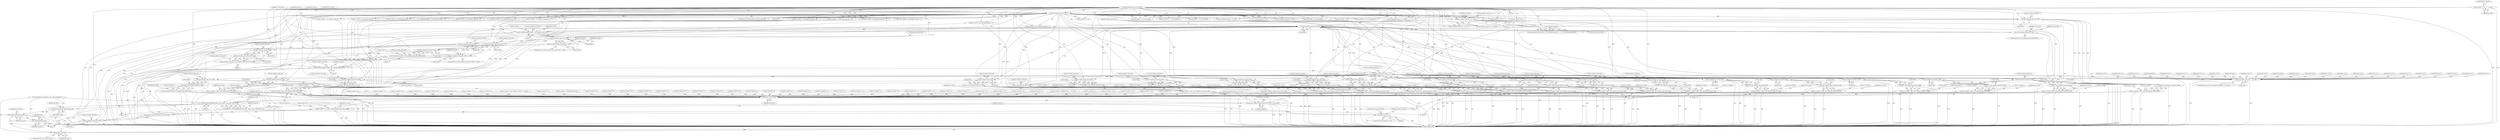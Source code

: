 digraph "0_wildmidi_660b513d99bced8783a4a5984ac2f742c74ebbdd_2@pointer" {
"1000733" [label="(Call,mus_data[mus_data_ofs] & 0x0f)"];
"1000227" [label="(Call,memcmp(mus_data, mus_hdr, 4))"];
"1000124" [label="(MethodParameterIn,uint8_t *mus_data)"];
"1000128" [label="(Call,mus_hdr[] = { 'M', 'U', 'S', 0x1A })"];
"1000469" [label="(Call,mus_data[mus_data_ofs] >> 4)"];
"1000461" [label="(Call,MUS_EVENT_DEBUG(\"After\", mus_data[mus_data_ofs], 0))"];
"1000450" [label="(Call,mus_data[mus_data_ofs] = (mus_data[mus_data_ofs] & 0xf0) | 0x0f)"];
"1000454" [label="(Call,(mus_data[mus_data_ofs] & 0xf0) | 0x0f)"];
"1000455" [label="(Call,mus_data[mus_data_ofs] & 0xf0)"];
"1000443" [label="(Call,mus_data[mus_data_ofs] & 0x0f)"];
"1000422" [label="(Call,mus_data[mus_data_ofs] & 0x0f)"];
"1000414" [label="(Call,MUS_EVENT_DEBUG(\"Before\", mus_data[mus_data_ofs], 0))"];
"1000342" [label="(Call,(mus_data[mus_data_ofs + 1] << 8) | mus_data[mus_data_ofs])"];
"1000343" [label="(Call,mus_data[mus_data_ofs + 1] << 8)"];
"1001180" [label="(Call,mus_data[mus_data_ofs] & 0x80)"];
"1000677" [label="(Call,mus_data[mus_data_ofs] & 0x0f)"];
"1001023" [label="(Call,mus_data[mus_data_ofs] & 0x0f)"];
"1000761" [label="(Call,mus_data[mus_data_ofs] & 0x0f)"];
"1000733" [label="(Call,mus_data[mus_data_ofs] & 0x0f)"];
"1001055" [label="(Call,mus_data[mus_data_ofs] & 0x0f)"];
"1000789" [label="(Call,mus_data[mus_data_ofs] & 0x0f)"];
"1000623" [label="(Call,mus_data[mus_data_ofs] & 0x0f)"];
"1000863" [label="(Call,mus_data[mus_data_ofs] & 0x0f)"];
"1000991" [label="(Call,mus_data[mus_data_ofs] & 0x0f)"];
"1000563" [label="(Call,mus_data[mus_data_ofs] & 0x0f)"];
"1000530" [label="(Call,mus_data[mus_data_ofs] & 0x0f)"];
"1000602" [label="(Call,mus_data[mus_data_ofs] & 0x0f)"];
"1000582" [label="(Call,mus_data[mus_data_ofs] & 0x0f)"];
"1000927" [label="(Call,mus_data[mus_data_ofs] & 0x0f)"];
"1000486" [label="(Call,mus_data[mus_data_ofs] & 0x0f)"];
"1001087" [label="(Call,mus_data[mus_data_ofs] & 0x0f)"];
"1000705" [label="(Call,mus_data[mus_data_ofs] & 0x0f)"];
"1000831" [label="(Call,mus_data[mus_data_ofs] & 0x0f)"];
"1000959" [label="(Call,mus_data[mus_data_ofs] & 0x0f)"];
"1000895" [label="(Call,mus_data[mus_data_ofs] & 0x0f)"];
"1001119" [label="(Call,mus_data[mus_data_ofs] & 0x0f)"];
"1000429" [label="(Call,mus_data[mus_data_ofs] = (mus_data[mus_data_ofs] & 0xf0) | 0x09)"];
"1000433" [label="(Call,(mus_data[mus_data_ofs] & 0xf0) | 0x09)"];
"1000434" [label="(Call,mus_data[mus_data_ofs] & 0xf0)"];
"1000731" [label="(Call,0xb0 | (mus_data[mus_data_ofs] & 0x0f))"];
"1000727" [label="(Call,mus_event[0] = 0xb0 | (mus_data[mus_data_ofs] & 0x0f))"];
"1001166" [label="(Call,(uint8_t *)mus_event)"];
"1000560" [label="(Call,mus_prev_vol[mus_data[mus_data_ofs] & 0x0f] = mus_event[2])"];
"1000596" [label="(Call,mus_event[2] = mus_prev_vol[mus_data[mus_data_ofs] & 0x0f])"];
"1001164" [label="(Call,_WM_SetupMidiEvent(mus_mdi, (uint8_t *)mus_event, MUS_SZ, 0))"];
"1001162" [label="(Call,setup_ret = _WM_SetupMidiEvent(mus_mdi, (uint8_t *)mus_event, MUS_SZ, 0))"];
"1001172" [label="(Call,setup_ret == 0)"];
"1001283" [label="(Call,_WM_midi_setup_endoftrack(mus_mdi))"];
"1001312" [label="(Call,_WM_ResetToStart(mus_mdi))"];
"1001321" [label="(Return,return (mus_mdi);)"];
"1001323" [label="(Call,_WM_freeMDI(mus_mdi))"];
"1000421" [label="(Call,(mus_data[mus_data_ofs] & 0x0f) == 0x0f)"];
"1000468" [label="(Call,(mus_data[mus_data_ofs] >> 4) & 0x07)"];
"1000484" [label="(Call,0x80 | (mus_data[mus_data_ofs] & 0x0f))"];
"1000480" [label="(Call,mus_event[0] = 0x80 | (mus_data[mus_data_ofs] & 0x0f))"];
"1000528" [label="(Call,0x90 | (mus_data[mus_data_ofs] & 0x0f))"];
"1000524" [label="(Call,mus_event[0] = 0x90 | (mus_data[mus_data_ofs] & 0x0f))"];
"1000580" [label="(Call,0x90 | (mus_data[mus_data_ofs] & 0x0f))"];
"1000576" [label="(Call,mus_event[0] = 0x90 | (mus_data[mus_data_ofs] & 0x0f))"];
"1000621" [label="(Call,0xe0 | (mus_data[mus_data_ofs] & 0x0f))"];
"1000617" [label="(Call,mus_event[0] = 0xe0 | (mus_data[mus_data_ofs] & 0x0f))"];
"1000675" [label="(Call,0xb0 | (mus_data[mus_data_ofs] & 0x0f))"];
"1000671" [label="(Call,mus_event[0] = 0xb0 | (mus_data[mus_data_ofs] & 0x0f))"];
"1000703" [label="(Call,0xb0 | (mus_data[mus_data_ofs] & 0x0f))"];
"1000699" [label="(Call,mus_event[0] = 0xb0 | (mus_data[mus_data_ofs] & 0x0f))"];
"1000759" [label="(Call,0xb0 | (mus_data[mus_data_ofs] & 0x0f))"];
"1000755" [label="(Call,mus_event[0] = 0xb0 | (mus_data[mus_data_ofs] & 0x0f))"];
"1000787" [label="(Call,0xb0 | (mus_data[mus_data_ofs] & 0x0f))"];
"1000783" [label="(Call,mus_event[0] = 0xb0 | (mus_data[mus_data_ofs] & 0x0f))"];
"1000829" [label="(Call,0xc0 | (mus_data[mus_data_ofs] & 0x0f))"];
"1000825" [label="(Call,mus_event[0] = 0xc0 | (mus_data[mus_data_ofs] & 0x0f))"];
"1000861" [label="(Call,0xb0 | (mus_data[mus_data_ofs] & 0x0f))"];
"1000857" [label="(Call,mus_event[0] = 0xb0 | (mus_data[mus_data_ofs] & 0x0f))"];
"1000893" [label="(Call,0xb0 | (mus_data[mus_data_ofs] & 0x0f))"];
"1000889" [label="(Call,mus_event[0] = 0xb0 | (mus_data[mus_data_ofs] & 0x0f))"];
"1000925" [label="(Call,0xb0 | (mus_data[mus_data_ofs] & 0x0f))"];
"1000921" [label="(Call,mus_event[0] = 0xb0 | (mus_data[mus_data_ofs] & 0x0f))"];
"1000957" [label="(Call,0xb0 | (mus_data[mus_data_ofs] & 0x0f))"];
"1000953" [label="(Call,mus_event[0] = 0xb0 | (mus_data[mus_data_ofs] & 0x0f))"];
"1000989" [label="(Call,0xb0 | (mus_data[mus_data_ofs] & 0x0f))"];
"1000985" [label="(Call,mus_event[0] = 0xb0 | (mus_data[mus_data_ofs] & 0x0f))"];
"1001021" [label="(Call,0xb0 | (mus_data[mus_data_ofs] & 0x0f))"];
"1001017" [label="(Call,mus_event[0] = 0xb0 | (mus_data[mus_data_ofs] & 0x0f))"];
"1001053" [label="(Call,0xb0 | (mus_data[mus_data_ofs] & 0x0f))"];
"1001049" [label="(Call,mus_event[0] = 0xb0 | (mus_data[mus_data_ofs] & 0x0f))"];
"1001085" [label="(Call,0xb0 | (mus_data[mus_data_ofs] & 0x0f))"];
"1001081" [label="(Call,mus_event[0] = 0xb0 | (mus_data[mus_data_ofs] & 0x0f))"];
"1001117" [label="(Call,0xb0 | (mus_data[mus_data_ofs] & 0x0f))"];
"1001113" [label="(Call,mus_event[0] = 0xb0 | (mus_data[mus_data_ofs] & 0x0f))"];
"1000442" [label="(Call,(mus_data[mus_data_ofs] & 0x0f) == 0x09)"];
"1001179" [label="(Call,!(mus_data[mus_data_ofs] & 0x80))"];
"1000624" [label="(Call,mus_data[mus_data_ofs])"];
"1000484" [label="(Call,0x80 | (mus_data[mus_data_ofs] & 0x0f))"];
"1000810" [label="(JumpTarget,default:)"];
"1001187" [label="(Identifier,mus_data_ofs)"];
"1000452" [label="(Identifier,mus_data)"];
"1000889" [label="(Call,mus_event[0] = 0xb0 | (mus_data[mus_data_ofs] & 0x0f))"];
"1000613" [label="(JumpTarget,case 2:)"];
"1000692" [label="(Call,mus_event[3] = 0)"];
"1000932" [label="(Call,mus_event[1] = 7)"];
"1000902" [label="(Identifier,mus_event)"];
"1000726" [label="(JumpTarget,case 12:)"];
"1000447" [label="(Literal,0x0f)"];
"1000756" [label="(Call,mus_event[0])"];
"1000782" [label="(JumpTarget,case 14:)"];
"1000471" [label="(Identifier,mus_data)"];
"1001191" [label="(Identifier,mus_data_ofs)"];
"1001033" [label="(Call,mus_event[2] = mus_data[mus_data_ofs + 2])"];
"1000858" [label="(Call,mus_event[0])"];
"1000513" [label="(Call,mus_data[mus_data_ofs + 1] & 0x80)"];
"1001327" [label="(MethodReturn,RET)"];
"1000276" [label="(Call,mus_data[11] << 8)"];
"1000824" [label="(JumpTarget,case 0:)"];
"1000342" [label="(Call,(mus_data[mus_data_ofs + 1] << 8) | mus_data[mus_data_ofs])"];
"1000831" [label="(Call,mus_data[mus_data_ofs] & 0x0f)"];
"1000794" [label="(Call,mus_event[1] = 121)"];
"1000978" [label="(Call,mus_event[3] = 0)"];
"1000586" [label="(Literal,0x0f)"];
"1000790" [label="(Call,mus_data[mus_data_ofs])"];
"1000985" [label="(Call,mus_event[0] = 0xb0 | (mus_data[mus_data_ofs] & 0x0f))"];
"1000789" [label="(Call,mus_data[mus_data_ofs] & 0x0f)"];
"1001138" [label="(Call,mus_event[3] = 0)"];
"1000424" [label="(Identifier,mus_data)"];
"1000226" [label="(ControlStructure,if (memcmp(mus_data, mus_hdr, 4)))"];
"1000922" [label="(Call,mus_event[0])"];
"1000555" [label="(Call,mus_event[3] = 0)"];
"1001123" [label="(Literal,0x0f)"];
"1000952" [label="(JumpTarget,case 4:)"];
"1000699" [label="(Call,mus_event[0] = 0xb0 | (mus_data[mus_data_ofs] & 0x0f))"];
"1000826" [label="(Call,mus_event[0])"];
"1000783" [label="(Call,mus_event[0] = 0xb0 | (mus_data[mus_data_ofs] & 0x0f))"];
"1000678" [label="(Call,mus_data[mus_data_ofs])"];
"1001060" [label="(Call,mus_event[1] = 93)"];
"1000823" [label="(Block,)"];
"1001171" [label="(ControlStructure,if (setup_ret == 0))"];
"1000460" [label="(Literal,0x0f)"];
"1000740" [label="(Identifier,mus_event)"];
"1000998" [label="(Identifier,mus_event)"];
"1000896" [label="(Call,mus_data[mus_data_ofs])"];
"1001169" [label="(Identifier,MUS_SZ)"];
"1001054" [label="(Literal,0xb0)"];
"1001106" [label="(Call,mus_event[3] = 0)"];
"1000832" [label="(Call,mus_data[mus_data_ofs])"];
"1000698" [label="(JumpTarget,case 11:)"];
"1000621" [label="(Call,0xe0 | (mus_data[mus_data_ofs] & 0x0f))"];
"1000253" [label="(Call,(mus_data[7] << 8) | mus_data[6])"];
"1000421" [label="(Call,(mus_data[mus_data_ofs] & 0x0f) == 0x0f)"];
"1000671" [label="(Call,mus_event[0] = 0xb0 | (mus_data[mus_data_ofs] & 0x0f))"];
"1001172" [label="(Call,setup_ret == 0)"];
"1000989" [label="(Call,0xb0 | (mus_data[mus_data_ofs] & 0x0f))"];
"1000715" [label="(Call,mus_event[2] = 0)"];
"1000580" [label="(Call,0x90 | (mus_data[mus_data_ofs] & 0x0f))"];
"1000937" [label="(Call,mus_event[2] = mus_data[mus_data_ofs + 2])"];
"1000617" [label="(Call,mus_event[0] = 0xe0 | (mus_data[mus_data_ofs] & 0x0f))"];
"1001010" [label="(Call,mus_event[3] = 0)"];
"1000928" [label="(Call,mus_data[mus_data_ofs])"];
"1000587" [label="(Call,mus_event[1] = mus_data[mus_data_ofs + 1])"];
"1000338" [label="(Call,mus_mid_instr[mus_instr_cnt] = (mus_data[mus_data_ofs + 1] << 8) | mus_data[mus_data_ofs])"];
"1000529" [label="(Literal,0x90)"];
"1000124" [label="(MethodParameterIn,uint8_t *mus_data)"];
"1000480" [label="(Call,mus_event[0] = 0x80 | (mus_data[mus_data_ofs] & 0x0f))"];
"1001119" [label="(Call,mus_data[mus_data_ofs] & 0x0f)"];
"1000681" [label="(Literal,0x0f)"];
"1000895" [label="(Call,mus_data[mus_data_ofs] & 0x0f)"];
"1001170" [label="(Literal,0)"];
"1001312" [label="(Call,_WM_ResetToStart(mus_mdi))"];
"1000733" [label="(Call,mus_data[mus_data_ofs] & 0x0f)"];
"1000290" [label="(Call,(mus_data[13] << 8) | mus_data[12])"];
"1000755" [label="(Call,mus_event[0] = 0xb0 | (mus_data[mus_data_ofs] & 0x0f))"];
"1001021" [label="(Call,0xb0 | (mus_data[mus_data_ofs] & 0x0f))"];
"1001080" [label="(JumpTarget,case 8:)"];
"1000734" [label="(Call,mus_data[mus_data_ofs])"];
"1000629" [label="(Identifier,pitchbend_tmp)"];
"1000429" [label="(Call,mus_data[mus_data_ofs] = (mus_data[mus_data_ofs] & 0xf0) | 0x09)"];
"1001168" [label="(Identifier,mus_event)"];
"1001144" [label="(JumpTarget,default:)"];
"1000524" [label="(Call,mus_event[0] = 0x90 | (mus_data[mus_data_ofs] & 0x0f))"];
"1000677" [label="(Call,mus_data[mus_data_ofs] & 0x0f)"];
"1000535" [label="(Call,mus_event[1] = mus_data[mus_data_ofs + 1] & 0x7f)"];
"1000419" [label="(Literal,0)"];
"1000799" [label="(Call,mus_event[2] = 0)"];
"1000264" [label="(Call,(mus_data[9] << 8) | mus_data[8])"];
"1000444" [label="(Call,mus_data[mus_data_ofs])"];
"1000836" [label="(Call,mus_event[1] = mus_data[mus_data_ofs + 2])"];
"1000568" [label="(Call,mus_event[2])"];
"1001087" [label="(Call,mus_data[mus_data_ofs] & 0x0f)"];
"1000468" [label="(Call,(mus_data[mus_data_ofs] >> 4) & 0x07)"];
"1000637" [label="(Call,mus_event[1] = pitchbend_tmp & 0x7f)"];
"1000687" [label="(Call,mus_event[2] = 0)"];
"1000462" [label="(Literal,\"After\")"];
"1001176" [label="(ControlStructure,goto _mus_end;)"];
"1000456" [label="(Call,mus_data[mus_data_ofs])"];
"1000422" [label="(Call,mus_data[mus_data_ofs] & 0x0f)"];
"1001027" [label="(Literal,0x0f)"];
"1000813" [label="(JumpTarget,case 4:)"];
"1001177" [label="(JumpTarget,_mus_next_data:)"];
"1001153" [label="(JumpTarget,case 6:)"];
"1000905" [label="(Call,mus_event[2] = mus_data[mus_data_ofs + 2])"];
"1000567" [label="(Literal,0x0f)"];
"1000684" [label="(Identifier,mus_event)"];
"1000804" [label="(Call,mus_event[3] = 0)"];
"1000825" [label="(Call,mus_event[0] = 0xc0 | (mus_data[mus_data_ofs] & 0x0f))"];
"1000350" [label="(Call,mus_data[mus_data_ofs])"];
"1000581" [label="(Literal,0x90)"];
"1000990" [label="(Literal,0xb0)"];
"1000760" [label="(Literal,0xb0)"];
"1000344" [label="(Call,mus_data[mus_data_ofs + 1])"];
"1000863" [label="(Call,mus_data[mus_data_ofs] & 0x0f)"];
"1001163" [label="(Identifier,setup_ret)"];
"1000129" [label="(Identifier,mus_hdr)"];
"1000520" [label="(Block,)"];
"1000960" [label="(Call,mus_data[mus_data_ofs])"];
"1000838" [label="(Identifier,mus_event)"];
"1000469" [label="(Call,mus_data[mus_data_ofs] >> 4)"];
"1000415" [label="(Literal,\"Before\")"];
"1001092" [label="(Call,mus_event[1] = 64)"];
"1000670" [label="(JumpTarget,case 10:)"];
"1000984" [label="(JumpTarget,case 5:)"];
"1000470" [label="(Call,mus_data[mus_data_ofs])"];
"1000450" [label="(Call,mus_data[mus_data_ofs] = (mus_data[mus_data_ofs] & 0xf0) | 0x0f)"];
"1000473" [label="(Literal,4)"];
"1001024" [label="(Call,mus_data[mus_data_ofs])"];
"1000431" [label="(Identifier,mus_data)"];
"1001129" [label="(Call,mus_event[2] = mus_data[mus_data_ofs + 2])"];
"1000132" [label="(Identifier,mus_song_ofs)"];
"1001053" [label="(Call,0xb0 | (mus_data[mus_data_ofs] & 0x0f))"];
"1000430" [label="(Call,mus_data[mus_data_ofs])"];
"1001179" [label="(Call,!(mus_data[mus_data_ofs] & 0x80))"];
"1000771" [label="(Call,mus_event[2] = 0)"];
"1000459" [label="(Literal,0xf0)"];
"1001165" [label="(Identifier,mus_mdi)"];
"1001022" [label="(Literal,0xb0)"];
"1000438" [label="(Literal,0xf0)"];
"1000882" [label="(Call,mus_event[3] = 0)"];
"1000537" [label="(Identifier,mus_event)"];
"1000957" [label="(Call,0xb0 | (mus_data[mus_data_ofs] & 0x0f))"];
"1000412" [label="(Block,)"];
"1000737" [label="(Literal,0x0f)"];
"1000704" [label="(Literal,0xb0)"];
"1001094" [label="(Identifier,mus_event)"];
"1000888" [label="(JumpTarget,case 2:)"];
"1001313" [label="(Identifier,mus_mdi)"];
"1000349" [label="(Literal,8)"];
"1000511" [label="(JumpTarget,case 1:)"];
"1000564" [label="(Call,mus_data[mus_data_ofs])"];
"1000766" [label="(Call,mus_event[1] = 127)"];
"1000995" [label="(Literal,0x0f)"];
"1000931" [label="(Literal,0x0f)"];
"1000796" [label="(Identifier,mus_event)"];
"1000454" [label="(Call,(mus_data[mus_data_ofs] & 0xf0) | 0x0f)"];
"1000476" [label="(JumpTarget,case 0:)"];
"1000490" [label="(Literal,0x0f)"];
"1001059" [label="(Literal,0x0f)"];
"1001314" [label="(JumpTarget,_mus_end:)"];
"1000618" [label="(Call,mus_event[0])"];
"1001048" [label="(JumpTarget,case 7:)"];
"1000946" [label="(Call,mus_event[3] = 0)"];
"1000467" [label="(ControlStructure,switch ((mus_data[mus_data_ofs] >> 4) & 0x07))"];
"1000857" [label="(Call,mus_event[0] = 0xb0 | (mus_data[mus_data_ofs] & 0x0f))"];
"1001113" [label="(Call,mus_event[0] = 0xb0 | (mus_data[mus_data_ofs] & 0x0f))"];
"1000864" [label="(Call,mus_data[mus_data_ofs])"];
"1000485" [label="(Literal,0x80)"];
"1001055" [label="(Call,mus_data[mus_data_ofs] & 0x0f)"];
"1000986" [label="(Call,mus_event[0])"];
"1000953" [label="(Call,mus_event[0] = 0xb0 | (mus_data[mus_data_ofs] & 0x0f))"];
"1000788" [label="(Literal,0xb0)"];
"1000561" [label="(Call,mus_prev_vol[mus_data[mus_data_ofs] & 0x0f])"];
"1000461" [label="(Call,MUS_EVENT_DEBUG(\"After\", mus_data[mus_data_ofs], 0))"];
"1000890" [label="(Call,mus_event[0])"];
"1000676" [label="(Literal,0xb0)"];
"1000761" [label="(Call,mus_data[mus_data_ofs] & 0x0f)"];
"1000435" [label="(Call,mus_data[mus_data_ofs])"];
"1000926" [label="(Literal,0xb0)"];
"1001181" [label="(Call,mus_data[mus_data_ofs])"];
"1000500" [label="(Call,mus_event[2] = 0)"];
"1000914" [label="(Call,mus_event[3] = 0)"];
"1000706" [label="(Call,mus_data[mus_data_ofs])"];
"1000607" [label="(Call,mus_event[3] = 0)"];
"1001283" [label="(Call,_WM_midi_setup_endoftrack(mus_mdi))"];
"1001164" [label="(Call,_WM_SetupMidiEvent(mus_mdi, (uint8_t *)mus_event, MUS_SZ, 0))"];
"1000705" [label="(Call,mus_data[mus_data_ofs] & 0x0f)"];
"1001065" [label="(Call,mus_event[2] = mus_data[mus_data_ofs + 2])"];
"1000850" [label="(Call,mus_event[3] = 0)"];
"1000439" [label="(Literal,0x09)"];
"1000992" [label="(Call,mus_data[mus_data_ofs])"];
"1000861" [label="(Call,0xb0 | (mus_data[mus_data_ofs] & 0x0f))"];
"1001017" [label="(Call,mus_event[0] = 0xb0 | (mus_data[mus_data_ofs] & 0x0f))"];
"1000486" [label="(Call,mus_data[mus_data_ofs] & 0x0f)"];
"1000720" [label="(Call,mus_event[3] = 0)"];
"1001016" [label="(JumpTarget,case 6:)"];
"1000927" [label="(Call,mus_data[mus_data_ofs] & 0x0f)"];
"1000560" [label="(Call,mus_prev_vol[mus_data[mus_data_ofs] & 0x0f] = mus_event[2])"];
"1001018" [label="(Call,mus_event[0])"];
"1001085" [label="(Call,0xb0 | (mus_data[mus_data_ofs] & 0x0f))"];
"1000748" [label="(Call,mus_event[3] = 0)"];
"1000920" [label="(JumpTarget,case 3:)"];
"1000867" [label="(Literal,0x0f)"];
"1000455" [label="(Call,mus_data[mus_data_ofs] & 0xf0)"];
"1001117" [label="(Call,0xb0 | (mus_data[mus_data_ofs] & 0x0f))"];
"1000963" [label="(Literal,0x0f)"];
"1001324" [label="(Identifier,mus_mdi)"];
"1000762" [label="(Call,mus_data[mus_data_ofs])"];
"1001114" [label="(Call,mus_event[0])"];
"1000893" [label="(Call,0xb0 | (mus_data[mus_data_ofs] & 0x0f))"];
"1001074" [label="(Call,mus_event[3] = 0)"];
"1001062" [label="(Identifier,mus_event)"];
"1000787" [label="(Call,0xb0 | (mus_data[mus_data_ofs] & 0x0f))"];
"1000991" [label="(Call,mus_data[mus_data_ofs] & 0x0f)"];
"1000475" [label="(Block,)"];
"1000899" [label="(Literal,0x0f)"];
"1001162" [label="(Call,setup_ret = _WM_SetupMidiEvent(mus_mdi, (uint8_t *)mus_event, MUS_SZ, 0))"];
"1000126" [label="(Block,)"];
"1001097" [label="(Call,mus_event[2] = mus_data[mus_data_ofs + 2])"];
"1001001" [label="(Call,mus_event[2] = mus_data[mus_data_ofs + 2])"];
"1000921" [label="(Call,mus_event[0] = 0xb0 | (mus_data[mus_data_ofs] & 0x0f))"];
"1001088" [label="(Call,mus_data[mus_data_ofs])"];
"1000925" [label="(Call,0xb0 | (mus_data[mus_data_ofs] & 0x0f))"];
"1000563" [label="(Call,mus_data[mus_data_ofs] & 0x0f)"];
"1000856" [label="(JumpTarget,case 1:)"];
"1000443" [label="(Call,mus_data[mus_data_ofs] & 0x0f)"];
"1000539" [label="(Call,mus_data[mus_data_ofs + 1] & 0x7f)"];
"1000870" [label="(Identifier,mus_event)"];
"1001166" [label="(Call,(uint8_t *)mus_event)"];
"1000954" [label="(Call,mus_event[0])"];
"1000966" [label="(Identifier,mus_event)"];
"1001120" [label="(Call,mus_data[mus_data_ofs])"];
"1000835" [label="(Literal,0x0f)"];
"1000493" [label="(Identifier,mus_event)"];
"1000530" [label="(Call,mus_data[mus_data_ofs] & 0x0f)"];
"1000187" [label="(Call,mus_prev_vol[] = { 0, 0, 0, 0, 0, 0, 0, 0, 0, 0, 0, 0, 0, 0, 0, 0 })"];
"1001030" [label="(Identifier,mus_event)"];
"1000659" [label="(JumpTarget,case 3:)"];
"1000433" [label="(Call,(mus_data[mus_data_ofs] & 0xf0) | 0x09)"];
"1000964" [label="(Call,mus_event[1] = 10)"];
"1000653" [label="(Call,mus_event[3] = 0)"];
"1001317" [label="(ControlStructure,if (mus_mdi->reverb))"];
"1000451" [label="(Call,mus_data[mus_data_ofs])"];
"1000291" [label="(Call,mus_data[13] << 8)"];
"1001156" [label="(JumpTarget,case 7:)"];
"1000428" [label="(Block,)"];
"1000776" [label="(Call,mus_event[3] = 0)"];
"1001126" [label="(Identifier,mus_event)"];
"1000894" [label="(Literal,0xb0)"];
"1000534" [label="(Literal,0x0f)"];
"1001180" [label="(Call,mus_data[mus_data_ofs] & 0x80)"];
"1001284" [label="(Identifier,mus_mdi)"];
"1000227" [label="(Call,memcmp(mus_data, mus_hdr, 4))"];
"1000622" [label="(Literal,0xe0)"];
"1000969" [label="(Call,mus_event[2] = mus_data[mus_data_ofs + 2])"];
"1000675" [label="(Call,0xb0 | (mus_data[mus_data_ofs] & 0x0f))"];
"1000406" [label="(Call,_WM_midi_setup_tempo(mus_mdi, (uint32_t)tempo_f))"];
"1000606" [label="(Literal,0x0f)"];
"1000934" [label="(Identifier,mus_event)"];
"1000589" [label="(Identifier,mus_event)"];
"1000423" [label="(Call,mus_data[mus_data_ofs])"];
"1000743" [label="(Call,mus_event[2] = 0)"];
"1001322" [label="(Identifier,mus_mdi)"];
"1000862" [label="(Literal,0xb0)"];
"1000732" [label="(Literal,0xb0)"];
"1000996" [label="(Call,mus_event[1] = 11)"];
"1000505" [label="(Call,mus_event[3] = 0)"];
"1000830" [label="(Literal,0xc0)"];
"1001050" [label="(Call,mus_event[0])"];
"1000481" [label="(Call,mus_event[0])"];
"1000228" [label="(Identifier,mus_data)"];
"1001049" [label="(Call,mus_event[0] = 0xb0 | (mus_data[mus_data_ofs] & 0x0f))"];
"1000449" [label="(Block,)"];
"1000180" [label="(Call,mus_event[MUS_SZ] = { 0, 0, 0, 0 })"];
"1000900" [label="(Call,mus_event[1] = 1)"];
"1000710" [label="(Call,mus_event[1] = 123)"];
"1001204" [label="(Call,mus_data[mus_data_ofs++] & 0x7f)"];
"1001028" [label="(Call,mus_event[1] = 91)"];
"1001112" [label="(JumpTarget,case 9:)"];
"1000845" [label="(Call,mus_event[2] = 0)"];
"1000672" [label="(Call,mus_event[0])"];
"1000572" [label="(Block,)"];
"1000754" [label="(JumpTarget,case 13:)"];
"1000759" [label="(Call,0xb0 | (mus_data[mus_data_ofs] & 0x0f))"];
"1000959" [label="(Call,mus_data[mus_data_ofs] & 0x0f)"];
"1000351" [label="(Identifier,mus_data)"];
"1001147" [label="(JumpTarget,case 5:)"];
"1001091" [label="(Literal,0x0f)"];
"1000546" [label="(Call,mus_event[2] = mus_data[mus_data_ofs + 2])"];
"1000644" [label="(Call,mus_event[2] = (pitchbend_tmp >> 7) & 0x7f)"];
"1000427" [label="(Literal,0x0f)"];
"1000241" [label="(Identifier,mus_song_len)"];
"1000576" [label="(Call,mus_event[0] = 0x90 | (mus_data[mus_data_ofs] & 0x0f))"];
"1000700" [label="(Call,mus_event[0])"];
"1001081" [label="(Call,mus_event[0] = 0xb0 | (mus_data[mus_data_ofs] & 0x0f))"];
"1001086" [label="(Literal,0xb0)"];
"1001118" [label="(Literal,0xb0)"];
"1000868" [label="(Call,mus_event[1] = 0)"];
"1000602" [label="(Call,mus_data[mus_data_ofs] & 0x0f)"];
"1000445" [label="(Identifier,mus_data)"];
"1000669" [label="(Block,)"];
"1000242" [label="(Call,(mus_data[5] << 8) | mus_data[4])"];
"1000265" [label="(Call,mus_data[9] << 8)"];
"1000712" [label="(Identifier,mus_event)"];
"1000491" [label="(Call,mus_event[1] = mus_data[mus_data_ofs + 1])"];
"1000627" [label="(Literal,0x0f)"];
"1000233" [label="(Identifier,__FUNCTION__)"];
"1000275" [label="(Call,(mus_data[11] << 8) | mus_data[10])"];
"1000229" [label="(Identifier,mus_hdr)"];
"1000442" [label="(Call,(mus_data[mus_data_ofs] & 0x0f) == 0x09)"];
"1000128" [label="(Call,mus_hdr[] = { 'M', 'U', 'S', 0x1A })"];
"1000768" [label="(Identifier,mus_event)"];
"1001210" [label="(Call,mus_data[mus_data_ofs - 1] & 0x80)"];
"1000582" [label="(Call,mus_data[mus_data_ofs] & 0x0f)"];
"1000463" [label="(Call,mus_data[mus_data_ofs])"];
"1000474" [label="(Literal,0x07)"];
"1000727" [label="(Call,mus_event[0] = 0xb0 | (mus_data[mus_data_ofs] & 0x0f))"];
"1000612" [label="(ControlStructure,break;)"];
"1000682" [label="(Call,mus_event[1] = 120)"];
"1000416" [label="(Call,mus_data[mus_data_ofs])"];
"1000600" [label="(Call,mus_prev_vol[mus_data[mus_data_ofs] & 0x0f])"];
"1000426" [label="(Literal,0x0f)"];
"1001323" [label="(Call,_WM_freeMDI(mus_mdi))"];
"1001321" [label="(Return,return (mus_mdi);)"];
"1000583" [label="(Call,mus_data[mus_data_ofs])"];
"1001174" [label="(Literal,0)"];
"1000703" [label="(Call,0xb0 | (mus_data[mus_data_ofs] & 0x0f))"];
"1001173" [label="(Identifier,setup_ret)"];
"1000829" [label="(Call,0xc0 | (mus_data[mus_data_ofs] & 0x0f))"];
"1000873" [label="(Call,mus_event[2] = mus_data[mus_data_ofs + 2])"];
"1000466" [label="(Literal,0)"];
"1000793" [label="(Literal,0x0f)"];
"1000630" [label="(Call,mus_data[mus_data_ofs + 1] << 6)"];
"1000254" [label="(Call,mus_data[7] << 8)"];
"1000577" [label="(Call,mus_event[0])"];
"1000731" [label="(Call,0xb0 | (mus_data[mus_data_ofs] & 0x0f))"];
"1000414" [label="(Call,MUS_EVENT_DEBUG(\"Before\", mus_data[mus_data_ofs], 0))"];
"1000623" [label="(Call,mus_data[mus_data_ofs] & 0x0f)"];
"1000487" [label="(Call,mus_data[mus_data_ofs])"];
"1001326" [label="(Identifier,NULL)"];
"1000243" [label="(Call,mus_data[5] << 8)"];
"1000603" [label="(Call,mus_data[mus_data_ofs])"];
"1000531" [label="(Call,mus_data[mus_data_ofs])"];
"1000609" [label="(Identifier,mus_event)"];
"1000738" [label="(Call,mus_event[1] = 126)"];
"1001178" [label="(ControlStructure,if (!(mus_data[mus_data_ofs] & 0x80)))"];
"1000528" [label="(Call,0x90 | (mus_data[mus_data_ofs] & 0x0f))"];
"1000784" [label="(Call,mus_event[0])"];
"1001023" [label="(Call,mus_data[mus_data_ofs] & 0x0f)"];
"1001288" [label="(Identifier,mus_mdi)"];
"1001082" [label="(Call,mus_event[0])"];
"1000596" [label="(Call,mus_event[2] = mus_prev_vol[mus_data[mus_data_ofs] & 0x0f])"];
"1000958" [label="(Literal,0xb0)"];
"1000525" [label="(Call,mus_event[0])"];
"1000597" [label="(Call,mus_event[2])"];
"1000230" [label="(Literal,4)"];
"1000728" [label="(Call,mus_event[0])"];
"1000448" [label="(Literal,0x09)"];
"1001042" [label="(Call,mus_event[3] = 0)"];
"1001056" [label="(Call,mus_data[mus_data_ofs])"];
"1000420" [label="(ControlStructure,if ((mus_data[mus_data_ofs] & 0x0f) == 0x0f))"];
"1001184" [label="(Literal,0x80)"];
"1000343" [label="(Call,mus_data[mus_data_ofs + 1] << 8)"];
"1000434" [label="(Call,mus_data[mus_data_ofs] & 0xf0)"];
"1001124" [label="(Call,mus_event[1] = 67)"];
"1000709" [label="(Literal,0x0f)"];
"1000765" [label="(Literal,0x0f)"];
"1000441" [label="(ControlStructure,if ((mus_data[mus_data_ofs] & 0x0f) == 0x09))"];
"1000733" -> "1000731"  [label="AST: "];
"1000733" -> "1000737"  [label="CFG: "];
"1000734" -> "1000733"  [label="AST: "];
"1000737" -> "1000733"  [label="AST: "];
"1000731" -> "1000733"  [label="CFG: "];
"1000733" -> "1001327"  [label="DDG: "];
"1000733" -> "1000731"  [label="DDG: "];
"1000733" -> "1000731"  [label="DDG: "];
"1000227" -> "1000733"  [label="DDG: "];
"1000469" -> "1000733"  [label="DDG: "];
"1000124" -> "1000733"  [label="DDG: "];
"1000733" -> "1001180"  [label="DDG: "];
"1000227" -> "1000226"  [label="AST: "];
"1000227" -> "1000230"  [label="CFG: "];
"1000228" -> "1000227"  [label="AST: "];
"1000229" -> "1000227"  [label="AST: "];
"1000230" -> "1000227"  [label="AST: "];
"1000233" -> "1000227"  [label="CFG: "];
"1000241" -> "1000227"  [label="CFG: "];
"1000227" -> "1001327"  [label="DDG: "];
"1000227" -> "1001327"  [label="DDG: "];
"1000227" -> "1001327"  [label="DDG: "];
"1000124" -> "1000227"  [label="DDG: "];
"1000128" -> "1000227"  [label="DDG: "];
"1000227" -> "1000243"  [label="DDG: "];
"1000227" -> "1000242"  [label="DDG: "];
"1000227" -> "1000254"  [label="DDG: "];
"1000227" -> "1000253"  [label="DDG: "];
"1000227" -> "1000265"  [label="DDG: "];
"1000227" -> "1000264"  [label="DDG: "];
"1000227" -> "1000276"  [label="DDG: "];
"1000227" -> "1000275"  [label="DDG: "];
"1000227" -> "1000291"  [label="DDG: "];
"1000227" -> "1000290"  [label="DDG: "];
"1000227" -> "1000343"  [label="DDG: "];
"1000227" -> "1000342"  [label="DDG: "];
"1000227" -> "1000414"  [label="DDG: "];
"1000227" -> "1000422"  [label="DDG: "];
"1000227" -> "1000434"  [label="DDG: "];
"1000227" -> "1000443"  [label="DDG: "];
"1000227" -> "1000455"  [label="DDG: "];
"1000227" -> "1000461"  [label="DDG: "];
"1000227" -> "1000469"  [label="DDG: "];
"1000227" -> "1000486"  [label="DDG: "];
"1000227" -> "1000491"  [label="DDG: "];
"1000227" -> "1000513"  [label="DDG: "];
"1000227" -> "1000530"  [label="DDG: "];
"1000227" -> "1000539"  [label="DDG: "];
"1000227" -> "1000546"  [label="DDG: "];
"1000227" -> "1000563"  [label="DDG: "];
"1000227" -> "1000582"  [label="DDG: "];
"1000227" -> "1000587"  [label="DDG: "];
"1000227" -> "1000602"  [label="DDG: "];
"1000227" -> "1000623"  [label="DDG: "];
"1000227" -> "1000630"  [label="DDG: "];
"1000227" -> "1000677"  [label="DDG: "];
"1000227" -> "1000705"  [label="DDG: "];
"1000227" -> "1000761"  [label="DDG: "];
"1000227" -> "1000789"  [label="DDG: "];
"1000227" -> "1000831"  [label="DDG: "];
"1000227" -> "1000836"  [label="DDG: "];
"1000227" -> "1000863"  [label="DDG: "];
"1000227" -> "1000873"  [label="DDG: "];
"1000227" -> "1000895"  [label="DDG: "];
"1000227" -> "1000905"  [label="DDG: "];
"1000227" -> "1000927"  [label="DDG: "];
"1000227" -> "1000937"  [label="DDG: "];
"1000227" -> "1000959"  [label="DDG: "];
"1000227" -> "1000969"  [label="DDG: "];
"1000227" -> "1000991"  [label="DDG: "];
"1000227" -> "1001001"  [label="DDG: "];
"1000227" -> "1001023"  [label="DDG: "];
"1000227" -> "1001033"  [label="DDG: "];
"1000227" -> "1001055"  [label="DDG: "];
"1000227" -> "1001065"  [label="DDG: "];
"1000227" -> "1001087"  [label="DDG: "];
"1000227" -> "1001097"  [label="DDG: "];
"1000227" -> "1001119"  [label="DDG: "];
"1000227" -> "1001129"  [label="DDG: "];
"1000227" -> "1001180"  [label="DDG: "];
"1000227" -> "1001204"  [label="DDG: "];
"1000227" -> "1001210"  [label="DDG: "];
"1000124" -> "1000123"  [label="AST: "];
"1000124" -> "1001327"  [label="DDG: "];
"1000124" -> "1000243"  [label="DDG: "];
"1000124" -> "1000242"  [label="DDG: "];
"1000124" -> "1000254"  [label="DDG: "];
"1000124" -> "1000253"  [label="DDG: "];
"1000124" -> "1000265"  [label="DDG: "];
"1000124" -> "1000264"  [label="DDG: "];
"1000124" -> "1000276"  [label="DDG: "];
"1000124" -> "1000275"  [label="DDG: "];
"1000124" -> "1000291"  [label="DDG: "];
"1000124" -> "1000290"  [label="DDG: "];
"1000124" -> "1000343"  [label="DDG: "];
"1000124" -> "1000342"  [label="DDG: "];
"1000124" -> "1000414"  [label="DDG: "];
"1000124" -> "1000422"  [label="DDG: "];
"1000124" -> "1000429"  [label="DDG: "];
"1000124" -> "1000434"  [label="DDG: "];
"1000124" -> "1000443"  [label="DDG: "];
"1000124" -> "1000450"  [label="DDG: "];
"1000124" -> "1000455"  [label="DDG: "];
"1000124" -> "1000461"  [label="DDG: "];
"1000124" -> "1000469"  [label="DDG: "];
"1000124" -> "1000486"  [label="DDG: "];
"1000124" -> "1000491"  [label="DDG: "];
"1000124" -> "1000513"  [label="DDG: "];
"1000124" -> "1000530"  [label="DDG: "];
"1000124" -> "1000539"  [label="DDG: "];
"1000124" -> "1000546"  [label="DDG: "];
"1000124" -> "1000563"  [label="DDG: "];
"1000124" -> "1000582"  [label="DDG: "];
"1000124" -> "1000587"  [label="DDG: "];
"1000124" -> "1000602"  [label="DDG: "];
"1000124" -> "1000623"  [label="DDG: "];
"1000124" -> "1000630"  [label="DDG: "];
"1000124" -> "1000677"  [label="DDG: "];
"1000124" -> "1000705"  [label="DDG: "];
"1000124" -> "1000761"  [label="DDG: "];
"1000124" -> "1000789"  [label="DDG: "];
"1000124" -> "1000831"  [label="DDG: "];
"1000124" -> "1000836"  [label="DDG: "];
"1000124" -> "1000863"  [label="DDG: "];
"1000124" -> "1000873"  [label="DDG: "];
"1000124" -> "1000895"  [label="DDG: "];
"1000124" -> "1000905"  [label="DDG: "];
"1000124" -> "1000927"  [label="DDG: "];
"1000124" -> "1000937"  [label="DDG: "];
"1000124" -> "1000959"  [label="DDG: "];
"1000124" -> "1000969"  [label="DDG: "];
"1000124" -> "1000991"  [label="DDG: "];
"1000124" -> "1001001"  [label="DDG: "];
"1000124" -> "1001023"  [label="DDG: "];
"1000124" -> "1001033"  [label="DDG: "];
"1000124" -> "1001055"  [label="DDG: "];
"1000124" -> "1001065"  [label="DDG: "];
"1000124" -> "1001087"  [label="DDG: "];
"1000124" -> "1001097"  [label="DDG: "];
"1000124" -> "1001119"  [label="DDG: "];
"1000124" -> "1001129"  [label="DDG: "];
"1000124" -> "1001180"  [label="DDG: "];
"1000124" -> "1001204"  [label="DDG: "];
"1000124" -> "1001210"  [label="DDG: "];
"1000128" -> "1000126"  [label="AST: "];
"1000128" -> "1000129"  [label="CFG: "];
"1000129" -> "1000128"  [label="AST: "];
"1000132" -> "1000128"  [label="CFG: "];
"1000128" -> "1001327"  [label="DDG: "];
"1000469" -> "1000468"  [label="AST: "];
"1000469" -> "1000473"  [label="CFG: "];
"1000470" -> "1000469"  [label="AST: "];
"1000473" -> "1000469"  [label="AST: "];
"1000474" -> "1000469"  [label="CFG: "];
"1000469" -> "1001327"  [label="DDG: "];
"1000469" -> "1000468"  [label="DDG: "];
"1000469" -> "1000468"  [label="DDG: "];
"1000461" -> "1000469"  [label="DDG: "];
"1000469" -> "1000486"  [label="DDG: "];
"1000469" -> "1000530"  [label="DDG: "];
"1000469" -> "1000582"  [label="DDG: "];
"1000469" -> "1000623"  [label="DDG: "];
"1000469" -> "1000677"  [label="DDG: "];
"1000469" -> "1000705"  [label="DDG: "];
"1000469" -> "1000761"  [label="DDG: "];
"1000469" -> "1000789"  [label="DDG: "];
"1000469" -> "1000831"  [label="DDG: "];
"1000469" -> "1000863"  [label="DDG: "];
"1000469" -> "1000895"  [label="DDG: "];
"1000469" -> "1000927"  [label="DDG: "];
"1000469" -> "1000959"  [label="DDG: "];
"1000469" -> "1000991"  [label="DDG: "];
"1000469" -> "1001023"  [label="DDG: "];
"1000469" -> "1001055"  [label="DDG: "];
"1000469" -> "1001087"  [label="DDG: "];
"1000469" -> "1001119"  [label="DDG: "];
"1000469" -> "1001180"  [label="DDG: "];
"1000461" -> "1000412"  [label="AST: "];
"1000461" -> "1000466"  [label="CFG: "];
"1000462" -> "1000461"  [label="AST: "];
"1000463" -> "1000461"  [label="AST: "];
"1000466" -> "1000461"  [label="AST: "];
"1000471" -> "1000461"  [label="CFG: "];
"1000461" -> "1001327"  [label="DDG: "];
"1000450" -> "1000461"  [label="DDG: "];
"1000429" -> "1000461"  [label="DDG: "];
"1000443" -> "1000461"  [label="DDG: "];
"1000450" -> "1000449"  [label="AST: "];
"1000450" -> "1000454"  [label="CFG: "];
"1000451" -> "1000450"  [label="AST: "];
"1000454" -> "1000450"  [label="AST: "];
"1000462" -> "1000450"  [label="CFG: "];
"1000450" -> "1001327"  [label="DDG: "];
"1000454" -> "1000450"  [label="DDG: "];
"1000454" -> "1000450"  [label="DDG: "];
"1000454" -> "1000460"  [label="CFG: "];
"1000455" -> "1000454"  [label="AST: "];
"1000460" -> "1000454"  [label="AST: "];
"1000454" -> "1001327"  [label="DDG: "];
"1000455" -> "1000454"  [label="DDG: "];
"1000455" -> "1000454"  [label="DDG: "];
"1000455" -> "1000459"  [label="CFG: "];
"1000456" -> "1000455"  [label="AST: "];
"1000459" -> "1000455"  [label="AST: "];
"1000460" -> "1000455"  [label="CFG: "];
"1000443" -> "1000455"  [label="DDG: "];
"1000443" -> "1000442"  [label="AST: "];
"1000443" -> "1000447"  [label="CFG: "];
"1000444" -> "1000443"  [label="AST: "];
"1000447" -> "1000443"  [label="AST: "];
"1000448" -> "1000443"  [label="CFG: "];
"1000443" -> "1000442"  [label="DDG: "];
"1000443" -> "1000442"  [label="DDG: "];
"1000422" -> "1000443"  [label="DDG: "];
"1000422" -> "1000421"  [label="AST: "];
"1000422" -> "1000426"  [label="CFG: "];
"1000423" -> "1000422"  [label="AST: "];
"1000426" -> "1000422"  [label="AST: "];
"1000427" -> "1000422"  [label="CFG: "];
"1000422" -> "1000421"  [label="DDG: "];
"1000422" -> "1000421"  [label="DDG: "];
"1000414" -> "1000422"  [label="DDG: "];
"1000422" -> "1000434"  [label="DDG: "];
"1000414" -> "1000412"  [label="AST: "];
"1000414" -> "1000419"  [label="CFG: "];
"1000415" -> "1000414"  [label="AST: "];
"1000416" -> "1000414"  [label="AST: "];
"1000419" -> "1000414"  [label="AST: "];
"1000424" -> "1000414"  [label="CFG: "];
"1000414" -> "1001327"  [label="DDG: "];
"1000342" -> "1000414"  [label="DDG: "];
"1001180" -> "1000414"  [label="DDG: "];
"1000342" -> "1000338"  [label="AST: "];
"1000342" -> "1000350"  [label="CFG: "];
"1000343" -> "1000342"  [label="AST: "];
"1000350" -> "1000342"  [label="AST: "];
"1000338" -> "1000342"  [label="CFG: "];
"1000342" -> "1001327"  [label="DDG: "];
"1000342" -> "1000338"  [label="DDG: "];
"1000342" -> "1000338"  [label="DDG: "];
"1000343" -> "1000342"  [label="DDG: "];
"1000343" -> "1000342"  [label="DDG: "];
"1000343" -> "1000349"  [label="CFG: "];
"1000344" -> "1000343"  [label="AST: "];
"1000349" -> "1000343"  [label="AST: "];
"1000351" -> "1000343"  [label="CFG: "];
"1000343" -> "1001327"  [label="DDG: "];
"1000343" -> "1000491"  [label="DDG: "];
"1000343" -> "1000513"  [label="DDG: "];
"1000343" -> "1000630"  [label="DDG: "];
"1001180" -> "1001179"  [label="AST: "];
"1001180" -> "1001184"  [label="CFG: "];
"1001181" -> "1001180"  [label="AST: "];
"1001184" -> "1001180"  [label="AST: "];
"1001179" -> "1001180"  [label="CFG: "];
"1001180" -> "1001327"  [label="DDG: "];
"1001180" -> "1001179"  [label="DDG: "];
"1001180" -> "1001179"  [label="DDG: "];
"1000677" -> "1001180"  [label="DDG: "];
"1001023" -> "1001180"  [label="DDG: "];
"1000761" -> "1001180"  [label="DDG: "];
"1001055" -> "1001180"  [label="DDG: "];
"1000789" -> "1001180"  [label="DDG: "];
"1000623" -> "1001180"  [label="DDG: "];
"1000863" -> "1001180"  [label="DDG: "];
"1000991" -> "1001180"  [label="DDG: "];
"1000563" -> "1001180"  [label="DDG: "];
"1000602" -> "1001180"  [label="DDG: "];
"1000927" -> "1001180"  [label="DDG: "];
"1000486" -> "1001180"  [label="DDG: "];
"1001087" -> "1001180"  [label="DDG: "];
"1000705" -> "1001180"  [label="DDG: "];
"1000831" -> "1001180"  [label="DDG: "];
"1000959" -> "1001180"  [label="DDG: "];
"1000895" -> "1001180"  [label="DDG: "];
"1001119" -> "1001180"  [label="DDG: "];
"1000677" -> "1000675"  [label="AST: "];
"1000677" -> "1000681"  [label="CFG: "];
"1000678" -> "1000677"  [label="AST: "];
"1000681" -> "1000677"  [label="AST: "];
"1000675" -> "1000677"  [label="CFG: "];
"1000677" -> "1001327"  [label="DDG: "];
"1000677" -> "1000675"  [label="DDG: "];
"1000677" -> "1000675"  [label="DDG: "];
"1001023" -> "1001021"  [label="AST: "];
"1001023" -> "1001027"  [label="CFG: "];
"1001024" -> "1001023"  [label="AST: "];
"1001027" -> "1001023"  [label="AST: "];
"1001021" -> "1001023"  [label="CFG: "];
"1001023" -> "1001327"  [label="DDG: "];
"1001023" -> "1001021"  [label="DDG: "];
"1001023" -> "1001021"  [label="DDG: "];
"1000761" -> "1000759"  [label="AST: "];
"1000761" -> "1000765"  [label="CFG: "];
"1000762" -> "1000761"  [label="AST: "];
"1000765" -> "1000761"  [label="AST: "];
"1000759" -> "1000761"  [label="CFG: "];
"1000761" -> "1001327"  [label="DDG: "];
"1000761" -> "1000759"  [label="DDG: "];
"1000761" -> "1000759"  [label="DDG: "];
"1001055" -> "1001053"  [label="AST: "];
"1001055" -> "1001059"  [label="CFG: "];
"1001056" -> "1001055"  [label="AST: "];
"1001059" -> "1001055"  [label="AST: "];
"1001053" -> "1001055"  [label="CFG: "];
"1001055" -> "1001327"  [label="DDG: "];
"1001055" -> "1001053"  [label="DDG: "];
"1001055" -> "1001053"  [label="DDG: "];
"1000789" -> "1000787"  [label="AST: "];
"1000789" -> "1000793"  [label="CFG: "];
"1000790" -> "1000789"  [label="AST: "];
"1000793" -> "1000789"  [label="AST: "];
"1000787" -> "1000789"  [label="CFG: "];
"1000789" -> "1001327"  [label="DDG: "];
"1000789" -> "1000787"  [label="DDG: "];
"1000789" -> "1000787"  [label="DDG: "];
"1000623" -> "1000621"  [label="AST: "];
"1000623" -> "1000627"  [label="CFG: "];
"1000624" -> "1000623"  [label="AST: "];
"1000627" -> "1000623"  [label="AST: "];
"1000621" -> "1000623"  [label="CFG: "];
"1000623" -> "1001327"  [label="DDG: "];
"1000623" -> "1000621"  [label="DDG: "];
"1000623" -> "1000621"  [label="DDG: "];
"1000863" -> "1000861"  [label="AST: "];
"1000863" -> "1000867"  [label="CFG: "];
"1000864" -> "1000863"  [label="AST: "];
"1000867" -> "1000863"  [label="AST: "];
"1000861" -> "1000863"  [label="CFG: "];
"1000863" -> "1001327"  [label="DDG: "];
"1000863" -> "1000861"  [label="DDG: "];
"1000863" -> "1000861"  [label="DDG: "];
"1000991" -> "1000989"  [label="AST: "];
"1000991" -> "1000995"  [label="CFG: "];
"1000992" -> "1000991"  [label="AST: "];
"1000995" -> "1000991"  [label="AST: "];
"1000989" -> "1000991"  [label="CFG: "];
"1000991" -> "1001327"  [label="DDG: "];
"1000991" -> "1000989"  [label="DDG: "];
"1000991" -> "1000989"  [label="DDG: "];
"1000563" -> "1000561"  [label="AST: "];
"1000563" -> "1000567"  [label="CFG: "];
"1000564" -> "1000563"  [label="AST: "];
"1000567" -> "1000563"  [label="AST: "];
"1000561" -> "1000563"  [label="CFG: "];
"1000563" -> "1001327"  [label="DDG: "];
"1000530" -> "1000563"  [label="DDG: "];
"1000530" -> "1000528"  [label="AST: "];
"1000530" -> "1000534"  [label="CFG: "];
"1000531" -> "1000530"  [label="AST: "];
"1000534" -> "1000530"  [label="AST: "];
"1000528" -> "1000530"  [label="CFG: "];
"1000530" -> "1000528"  [label="DDG: "];
"1000530" -> "1000528"  [label="DDG: "];
"1000602" -> "1000600"  [label="AST: "];
"1000602" -> "1000606"  [label="CFG: "];
"1000603" -> "1000602"  [label="AST: "];
"1000606" -> "1000602"  [label="AST: "];
"1000600" -> "1000602"  [label="CFG: "];
"1000602" -> "1001327"  [label="DDG: "];
"1000582" -> "1000602"  [label="DDG: "];
"1000582" -> "1000580"  [label="AST: "];
"1000582" -> "1000586"  [label="CFG: "];
"1000583" -> "1000582"  [label="AST: "];
"1000586" -> "1000582"  [label="AST: "];
"1000580" -> "1000582"  [label="CFG: "];
"1000582" -> "1000580"  [label="DDG: "];
"1000582" -> "1000580"  [label="DDG: "];
"1000927" -> "1000925"  [label="AST: "];
"1000927" -> "1000931"  [label="CFG: "];
"1000928" -> "1000927"  [label="AST: "];
"1000931" -> "1000927"  [label="AST: "];
"1000925" -> "1000927"  [label="CFG: "];
"1000927" -> "1001327"  [label="DDG: "];
"1000927" -> "1000925"  [label="DDG: "];
"1000927" -> "1000925"  [label="DDG: "];
"1000486" -> "1000484"  [label="AST: "];
"1000486" -> "1000490"  [label="CFG: "];
"1000487" -> "1000486"  [label="AST: "];
"1000490" -> "1000486"  [label="AST: "];
"1000484" -> "1000486"  [label="CFG: "];
"1000486" -> "1001327"  [label="DDG: "];
"1000486" -> "1000484"  [label="DDG: "];
"1000486" -> "1000484"  [label="DDG: "];
"1001087" -> "1001085"  [label="AST: "];
"1001087" -> "1001091"  [label="CFG: "];
"1001088" -> "1001087"  [label="AST: "];
"1001091" -> "1001087"  [label="AST: "];
"1001085" -> "1001087"  [label="CFG: "];
"1001087" -> "1001327"  [label="DDG: "];
"1001087" -> "1001085"  [label="DDG: "];
"1001087" -> "1001085"  [label="DDG: "];
"1000705" -> "1000703"  [label="AST: "];
"1000705" -> "1000709"  [label="CFG: "];
"1000706" -> "1000705"  [label="AST: "];
"1000709" -> "1000705"  [label="AST: "];
"1000703" -> "1000705"  [label="CFG: "];
"1000705" -> "1001327"  [label="DDG: "];
"1000705" -> "1000703"  [label="DDG: "];
"1000705" -> "1000703"  [label="DDG: "];
"1000831" -> "1000829"  [label="AST: "];
"1000831" -> "1000835"  [label="CFG: "];
"1000832" -> "1000831"  [label="AST: "];
"1000835" -> "1000831"  [label="AST: "];
"1000829" -> "1000831"  [label="CFG: "];
"1000831" -> "1001327"  [label="DDG: "];
"1000831" -> "1000829"  [label="DDG: "];
"1000831" -> "1000829"  [label="DDG: "];
"1000959" -> "1000957"  [label="AST: "];
"1000959" -> "1000963"  [label="CFG: "];
"1000960" -> "1000959"  [label="AST: "];
"1000963" -> "1000959"  [label="AST: "];
"1000957" -> "1000959"  [label="CFG: "];
"1000959" -> "1001327"  [label="DDG: "];
"1000959" -> "1000957"  [label="DDG: "];
"1000959" -> "1000957"  [label="DDG: "];
"1000895" -> "1000893"  [label="AST: "];
"1000895" -> "1000899"  [label="CFG: "];
"1000896" -> "1000895"  [label="AST: "];
"1000899" -> "1000895"  [label="AST: "];
"1000893" -> "1000895"  [label="CFG: "];
"1000895" -> "1001327"  [label="DDG: "];
"1000895" -> "1000893"  [label="DDG: "];
"1000895" -> "1000893"  [label="DDG: "];
"1001119" -> "1001117"  [label="AST: "];
"1001119" -> "1001123"  [label="CFG: "];
"1001120" -> "1001119"  [label="AST: "];
"1001123" -> "1001119"  [label="AST: "];
"1001117" -> "1001119"  [label="CFG: "];
"1001119" -> "1001327"  [label="DDG: "];
"1001119" -> "1001117"  [label="DDG: "];
"1001119" -> "1001117"  [label="DDG: "];
"1000429" -> "1000428"  [label="AST: "];
"1000429" -> "1000433"  [label="CFG: "];
"1000430" -> "1000429"  [label="AST: "];
"1000433" -> "1000429"  [label="AST: "];
"1000462" -> "1000429"  [label="CFG: "];
"1000429" -> "1001327"  [label="DDG: "];
"1000433" -> "1000429"  [label="DDG: "];
"1000433" -> "1000429"  [label="DDG: "];
"1000433" -> "1000439"  [label="CFG: "];
"1000434" -> "1000433"  [label="AST: "];
"1000439" -> "1000433"  [label="AST: "];
"1000433" -> "1001327"  [label="DDG: "];
"1000434" -> "1000433"  [label="DDG: "];
"1000434" -> "1000433"  [label="DDG: "];
"1000434" -> "1000438"  [label="CFG: "];
"1000435" -> "1000434"  [label="AST: "];
"1000438" -> "1000434"  [label="AST: "];
"1000439" -> "1000434"  [label="CFG: "];
"1000731" -> "1000727"  [label="AST: "];
"1000732" -> "1000731"  [label="AST: "];
"1000727" -> "1000731"  [label="CFG: "];
"1000731" -> "1001327"  [label="DDG: "];
"1000731" -> "1000727"  [label="DDG: "];
"1000731" -> "1000727"  [label="DDG: "];
"1000727" -> "1000669"  [label="AST: "];
"1000728" -> "1000727"  [label="AST: "];
"1000740" -> "1000727"  [label="CFG: "];
"1000727" -> "1001327"  [label="DDG: "];
"1000727" -> "1001327"  [label="DDG: "];
"1000727" -> "1001166"  [label="DDG: "];
"1001166" -> "1001164"  [label="AST: "];
"1001166" -> "1001168"  [label="CFG: "];
"1001167" -> "1001166"  [label="AST: "];
"1001168" -> "1001166"  [label="AST: "];
"1001169" -> "1001166"  [label="CFG: "];
"1001166" -> "1001327"  [label="DDG: "];
"1001166" -> "1000560"  [label="DDG: "];
"1001166" -> "1001164"  [label="DDG: "];
"1000715" -> "1001166"  [label="DDG: "];
"1000710" -> "1001166"  [label="DDG: "];
"1001097" -> "1001166"  [label="DDG: "];
"1001049" -> "1001166"  [label="DDG: "];
"1000845" -> "1001166"  [label="DDG: "];
"1001106" -> "1001166"  [label="DDG: "];
"1000748" -> "1001166"  [label="DDG: "];
"1000946" -> "1001166"  [label="DDG: "];
"1000857" -> "1001166"  [label="DDG: "];
"1000850" -> "1001166"  [label="DDG: "];
"1000804" -> "1001166"  [label="DDG: "];
"1001074" -> "1001166"  [label="DDG: "];
"1000637" -> "1001166"  [label="DDG: "];
"1000699" -> "1001166"  [label="DDG: "];
"1000524" -> "1001166"  [label="DDG: "];
"1000692" -> "1001166"  [label="DDG: "];
"1001129" -> "1001166"  [label="DDG: "];
"1001113" -> "1001166"  [label="DDG: "];
"1000873" -> "1001166"  [label="DDG: "];
"1001065" -> "1001166"  [label="DDG: "];
"1000882" -> "1001166"  [label="DDG: "];
"1000505" -> "1001166"  [label="DDG: "];
"1001060" -> "1001166"  [label="DDG: "];
"1000576" -> "1001166"  [label="DDG: "];
"1000617" -> "1001166"  [label="DDG: "];
"1000964" -> "1001166"  [label="DDG: "];
"1000743" -> "1001166"  [label="DDG: "];
"1000937" -> "1001166"  [label="DDG: "];
"1000596" -> "1001166"  [label="DDG: "];
"1000682" -> "1001166"  [label="DDG: "];
"1000905" -> "1001166"  [label="DDG: "];
"1000978" -> "1001166"  [label="DDG: "];
"1000766" -> "1001166"  [label="DDG: "];
"1000738" -> "1001166"  [label="DDG: "];
"1000587" -> "1001166"  [label="DDG: "];
"1000794" -> "1001166"  [label="DDG: "];
"1000607" -> "1001166"  [label="DDG: "];
"1000996" -> "1001166"  [label="DDG: "];
"1001017" -> "1001166"  [label="DDG: "];
"1000889" -> "1001166"  [label="DDG: "];
"1000535" -> "1001166"  [label="DDG: "];
"1001138" -> "1001166"  [label="DDG: "];
"1000180" -> "1001166"  [label="DDG: "];
"1000776" -> "1001166"  [label="DDG: "];
"1000671" -> "1001166"  [label="DDG: "];
"1000555" -> "1001166"  [label="DDG: "];
"1000799" -> "1001166"  [label="DDG: "];
"1000783" -> "1001166"  [label="DDG: "];
"1000720" -> "1001166"  [label="DDG: "];
"1000500" -> "1001166"  [label="DDG: "];
"1001042" -> "1001166"  [label="DDG: "];
"1000932" -> "1001166"  [label="DDG: "];
"1000985" -> "1001166"  [label="DDG: "];
"1001001" -> "1001166"  [label="DDG: "];
"1000687" -> "1001166"  [label="DDG: "];
"1001028" -> "1001166"  [label="DDG: "];
"1001092" -> "1001166"  [label="DDG: "];
"1000825" -> "1001166"  [label="DDG: "];
"1000644" -> "1001166"  [label="DDG: "];
"1001010" -> "1001166"  [label="DDG: "];
"1000491" -> "1001166"  [label="DDG: "];
"1000653" -> "1001166"  [label="DDG: "];
"1000969" -> "1001166"  [label="DDG: "];
"1000914" -> "1001166"  [label="DDG: "];
"1000480" -> "1001166"  [label="DDG: "];
"1000953" -> "1001166"  [label="DDG: "];
"1000771" -> "1001166"  [label="DDG: "];
"1000755" -> "1001166"  [label="DDG: "];
"1000836" -> "1001166"  [label="DDG: "];
"1000921" -> "1001166"  [label="DDG: "];
"1001033" -> "1001166"  [label="DDG: "];
"1001124" -> "1001166"  [label="DDG: "];
"1000900" -> "1001166"  [label="DDG: "];
"1000868" -> "1001166"  [label="DDG: "];
"1001081" -> "1001166"  [label="DDG: "];
"1000546" -> "1001166"  [label="DDG: "];
"1000560" -> "1000520"  [label="AST: "];
"1000560" -> "1000568"  [label="CFG: "];
"1000561" -> "1000560"  [label="AST: "];
"1000568" -> "1000560"  [label="AST: "];
"1000612" -> "1000560"  [label="CFG: "];
"1000560" -> "1001327"  [label="DDG: "];
"1000560" -> "1001327"  [label="DDG: "];
"1000180" -> "1000560"  [label="DDG: "];
"1000546" -> "1000560"  [label="DDG: "];
"1000560" -> "1000596"  [label="DDG: "];
"1000596" -> "1000572"  [label="AST: "];
"1000596" -> "1000600"  [label="CFG: "];
"1000597" -> "1000596"  [label="AST: "];
"1000600" -> "1000596"  [label="AST: "];
"1000609" -> "1000596"  [label="CFG: "];
"1000596" -> "1001327"  [label="DDG: "];
"1000596" -> "1001327"  [label="DDG: "];
"1000187" -> "1000596"  [label="DDG: "];
"1001164" -> "1001162"  [label="AST: "];
"1001164" -> "1001170"  [label="CFG: "];
"1001165" -> "1001164"  [label="AST: "];
"1001169" -> "1001164"  [label="AST: "];
"1001170" -> "1001164"  [label="AST: "];
"1001162" -> "1001164"  [label="CFG: "];
"1001164" -> "1001327"  [label="DDG: "];
"1001164" -> "1001327"  [label="DDG: "];
"1001164" -> "1001327"  [label="DDG: "];
"1001164" -> "1001162"  [label="DDG: "];
"1001164" -> "1001162"  [label="DDG: "];
"1001164" -> "1001162"  [label="DDG: "];
"1001164" -> "1001162"  [label="DDG: "];
"1000406" -> "1001164"  [label="DDG: "];
"1001164" -> "1001283"  [label="DDG: "];
"1001164" -> "1001321"  [label="DDG: "];
"1001164" -> "1001323"  [label="DDG: "];
"1001162" -> "1000412"  [label="AST: "];
"1001163" -> "1001162"  [label="AST: "];
"1001173" -> "1001162"  [label="CFG: "];
"1001162" -> "1001327"  [label="DDG: "];
"1001162" -> "1001172"  [label="DDG: "];
"1001172" -> "1001171"  [label="AST: "];
"1001172" -> "1001174"  [label="CFG: "];
"1001173" -> "1001172"  [label="AST: "];
"1001174" -> "1001172"  [label="AST: "];
"1001176" -> "1001172"  [label="CFG: "];
"1001177" -> "1001172"  [label="CFG: "];
"1001172" -> "1001327"  [label="DDG: "];
"1001172" -> "1001327"  [label="DDG: "];
"1001283" -> "1000126"  [label="AST: "];
"1001283" -> "1001284"  [label="CFG: "];
"1001284" -> "1001283"  [label="AST: "];
"1001288" -> "1001283"  [label="CFG: "];
"1001283" -> "1001327"  [label="DDG: "];
"1000406" -> "1001283"  [label="DDG: "];
"1001283" -> "1001312"  [label="DDG: "];
"1001312" -> "1000126"  [label="AST: "];
"1001312" -> "1001313"  [label="CFG: "];
"1001313" -> "1001312"  [label="AST: "];
"1001314" -> "1001312"  [label="CFG: "];
"1001312" -> "1001327"  [label="DDG: "];
"1001312" -> "1001327"  [label="DDG: "];
"1001312" -> "1001321"  [label="DDG: "];
"1001312" -> "1001323"  [label="DDG: "];
"1001321" -> "1001317"  [label="AST: "];
"1001321" -> "1001322"  [label="CFG: "];
"1001322" -> "1001321"  [label="AST: "];
"1001327" -> "1001321"  [label="CFG: "];
"1001321" -> "1001327"  [label="DDG: "];
"1001322" -> "1001321"  [label="DDG: "];
"1000406" -> "1001321"  [label="DDG: "];
"1001323" -> "1000126"  [label="AST: "];
"1001323" -> "1001324"  [label="CFG: "];
"1001324" -> "1001323"  [label="AST: "];
"1001326" -> "1001323"  [label="CFG: "];
"1001323" -> "1001327"  [label="DDG: "];
"1001323" -> "1001327"  [label="DDG: "];
"1000406" -> "1001323"  [label="DDG: "];
"1000421" -> "1000420"  [label="AST: "];
"1000421" -> "1000427"  [label="CFG: "];
"1000427" -> "1000421"  [label="AST: "];
"1000431" -> "1000421"  [label="CFG: "];
"1000445" -> "1000421"  [label="CFG: "];
"1000421" -> "1001327"  [label="DDG: "];
"1000421" -> "1001327"  [label="DDG: "];
"1000468" -> "1000467"  [label="AST: "];
"1000468" -> "1000474"  [label="CFG: "];
"1000474" -> "1000468"  [label="AST: "];
"1000476" -> "1000468"  [label="CFG: "];
"1000511" -> "1000468"  [label="CFG: "];
"1000613" -> "1000468"  [label="CFG: "];
"1000659" -> "1000468"  [label="CFG: "];
"1000670" -> "1000468"  [label="CFG: "];
"1000698" -> "1000468"  [label="CFG: "];
"1000726" -> "1000468"  [label="CFG: "];
"1000754" -> "1000468"  [label="CFG: "];
"1000782" -> "1000468"  [label="CFG: "];
"1000810" -> "1000468"  [label="CFG: "];
"1000813" -> "1000468"  [label="CFG: "];
"1000824" -> "1000468"  [label="CFG: "];
"1000856" -> "1000468"  [label="CFG: "];
"1000888" -> "1000468"  [label="CFG: "];
"1000920" -> "1000468"  [label="CFG: "];
"1000952" -> "1000468"  [label="CFG: "];
"1000984" -> "1000468"  [label="CFG: "];
"1001016" -> "1000468"  [label="CFG: "];
"1001048" -> "1000468"  [label="CFG: "];
"1001080" -> "1000468"  [label="CFG: "];
"1001112" -> "1000468"  [label="CFG: "];
"1001144" -> "1000468"  [label="CFG: "];
"1001147" -> "1000468"  [label="CFG: "];
"1001153" -> "1000468"  [label="CFG: "];
"1001156" -> "1000468"  [label="CFG: "];
"1000468" -> "1001327"  [label="DDG: "];
"1000468" -> "1001327"  [label="DDG: "];
"1000484" -> "1000480"  [label="AST: "];
"1000485" -> "1000484"  [label="AST: "];
"1000480" -> "1000484"  [label="CFG: "];
"1000484" -> "1001327"  [label="DDG: "];
"1000484" -> "1000480"  [label="DDG: "];
"1000484" -> "1000480"  [label="DDG: "];
"1000480" -> "1000475"  [label="AST: "];
"1000481" -> "1000480"  [label="AST: "];
"1000493" -> "1000480"  [label="CFG: "];
"1000480" -> "1001327"  [label="DDG: "];
"1000480" -> "1001327"  [label="DDG: "];
"1000528" -> "1000524"  [label="AST: "];
"1000529" -> "1000528"  [label="AST: "];
"1000524" -> "1000528"  [label="CFG: "];
"1000528" -> "1000524"  [label="DDG: "];
"1000528" -> "1000524"  [label="DDG: "];
"1000524" -> "1000520"  [label="AST: "];
"1000525" -> "1000524"  [label="AST: "];
"1000537" -> "1000524"  [label="CFG: "];
"1000524" -> "1001327"  [label="DDG: "];
"1000524" -> "1001327"  [label="DDG: "];
"1000580" -> "1000576"  [label="AST: "];
"1000581" -> "1000580"  [label="AST: "];
"1000576" -> "1000580"  [label="CFG: "];
"1000580" -> "1000576"  [label="DDG: "];
"1000580" -> "1000576"  [label="DDG: "];
"1000576" -> "1000572"  [label="AST: "];
"1000577" -> "1000576"  [label="AST: "];
"1000589" -> "1000576"  [label="CFG: "];
"1000576" -> "1001327"  [label="DDG: "];
"1000576" -> "1001327"  [label="DDG: "];
"1000621" -> "1000617"  [label="AST: "];
"1000622" -> "1000621"  [label="AST: "];
"1000617" -> "1000621"  [label="CFG: "];
"1000621" -> "1001327"  [label="DDG: "];
"1000621" -> "1000617"  [label="DDG: "];
"1000621" -> "1000617"  [label="DDG: "];
"1000617" -> "1000475"  [label="AST: "];
"1000618" -> "1000617"  [label="AST: "];
"1000629" -> "1000617"  [label="CFG: "];
"1000617" -> "1001327"  [label="DDG: "];
"1000617" -> "1001327"  [label="DDG: "];
"1000675" -> "1000671"  [label="AST: "];
"1000676" -> "1000675"  [label="AST: "];
"1000671" -> "1000675"  [label="CFG: "];
"1000675" -> "1001327"  [label="DDG: "];
"1000675" -> "1000671"  [label="DDG: "];
"1000675" -> "1000671"  [label="DDG: "];
"1000671" -> "1000669"  [label="AST: "];
"1000672" -> "1000671"  [label="AST: "];
"1000684" -> "1000671"  [label="CFG: "];
"1000671" -> "1001327"  [label="DDG: "];
"1000671" -> "1001327"  [label="DDG: "];
"1000703" -> "1000699"  [label="AST: "];
"1000704" -> "1000703"  [label="AST: "];
"1000699" -> "1000703"  [label="CFG: "];
"1000703" -> "1001327"  [label="DDG: "];
"1000703" -> "1000699"  [label="DDG: "];
"1000703" -> "1000699"  [label="DDG: "];
"1000699" -> "1000669"  [label="AST: "];
"1000700" -> "1000699"  [label="AST: "];
"1000712" -> "1000699"  [label="CFG: "];
"1000699" -> "1001327"  [label="DDG: "];
"1000699" -> "1001327"  [label="DDG: "];
"1000759" -> "1000755"  [label="AST: "];
"1000760" -> "1000759"  [label="AST: "];
"1000755" -> "1000759"  [label="CFG: "];
"1000759" -> "1001327"  [label="DDG: "];
"1000759" -> "1000755"  [label="DDG: "];
"1000759" -> "1000755"  [label="DDG: "];
"1000755" -> "1000669"  [label="AST: "];
"1000756" -> "1000755"  [label="AST: "];
"1000768" -> "1000755"  [label="CFG: "];
"1000755" -> "1001327"  [label="DDG: "];
"1000755" -> "1001327"  [label="DDG: "];
"1000787" -> "1000783"  [label="AST: "];
"1000788" -> "1000787"  [label="AST: "];
"1000783" -> "1000787"  [label="CFG: "];
"1000787" -> "1001327"  [label="DDG: "];
"1000787" -> "1000783"  [label="DDG: "];
"1000787" -> "1000783"  [label="DDG: "];
"1000783" -> "1000669"  [label="AST: "];
"1000784" -> "1000783"  [label="AST: "];
"1000796" -> "1000783"  [label="CFG: "];
"1000783" -> "1001327"  [label="DDG: "];
"1000783" -> "1001327"  [label="DDG: "];
"1000829" -> "1000825"  [label="AST: "];
"1000830" -> "1000829"  [label="AST: "];
"1000825" -> "1000829"  [label="CFG: "];
"1000829" -> "1001327"  [label="DDG: "];
"1000829" -> "1000825"  [label="DDG: "];
"1000829" -> "1000825"  [label="DDG: "];
"1000825" -> "1000823"  [label="AST: "];
"1000826" -> "1000825"  [label="AST: "];
"1000838" -> "1000825"  [label="CFG: "];
"1000825" -> "1001327"  [label="DDG: "];
"1000825" -> "1001327"  [label="DDG: "];
"1000861" -> "1000857"  [label="AST: "];
"1000862" -> "1000861"  [label="AST: "];
"1000857" -> "1000861"  [label="CFG: "];
"1000861" -> "1001327"  [label="DDG: "];
"1000861" -> "1000857"  [label="DDG: "];
"1000861" -> "1000857"  [label="DDG: "];
"1000857" -> "1000823"  [label="AST: "];
"1000858" -> "1000857"  [label="AST: "];
"1000870" -> "1000857"  [label="CFG: "];
"1000857" -> "1001327"  [label="DDG: "];
"1000857" -> "1001327"  [label="DDG: "];
"1000893" -> "1000889"  [label="AST: "];
"1000894" -> "1000893"  [label="AST: "];
"1000889" -> "1000893"  [label="CFG: "];
"1000893" -> "1001327"  [label="DDG: "];
"1000893" -> "1000889"  [label="DDG: "];
"1000893" -> "1000889"  [label="DDG: "];
"1000889" -> "1000823"  [label="AST: "];
"1000890" -> "1000889"  [label="AST: "];
"1000902" -> "1000889"  [label="CFG: "];
"1000889" -> "1001327"  [label="DDG: "];
"1000889" -> "1001327"  [label="DDG: "];
"1000925" -> "1000921"  [label="AST: "];
"1000926" -> "1000925"  [label="AST: "];
"1000921" -> "1000925"  [label="CFG: "];
"1000925" -> "1001327"  [label="DDG: "];
"1000925" -> "1000921"  [label="DDG: "];
"1000925" -> "1000921"  [label="DDG: "];
"1000921" -> "1000823"  [label="AST: "];
"1000922" -> "1000921"  [label="AST: "];
"1000934" -> "1000921"  [label="CFG: "];
"1000921" -> "1001327"  [label="DDG: "];
"1000921" -> "1001327"  [label="DDG: "];
"1000957" -> "1000953"  [label="AST: "];
"1000958" -> "1000957"  [label="AST: "];
"1000953" -> "1000957"  [label="CFG: "];
"1000957" -> "1001327"  [label="DDG: "];
"1000957" -> "1000953"  [label="DDG: "];
"1000957" -> "1000953"  [label="DDG: "];
"1000953" -> "1000823"  [label="AST: "];
"1000954" -> "1000953"  [label="AST: "];
"1000966" -> "1000953"  [label="CFG: "];
"1000953" -> "1001327"  [label="DDG: "];
"1000953" -> "1001327"  [label="DDG: "];
"1000989" -> "1000985"  [label="AST: "];
"1000990" -> "1000989"  [label="AST: "];
"1000985" -> "1000989"  [label="CFG: "];
"1000989" -> "1001327"  [label="DDG: "];
"1000989" -> "1000985"  [label="DDG: "];
"1000989" -> "1000985"  [label="DDG: "];
"1000985" -> "1000823"  [label="AST: "];
"1000986" -> "1000985"  [label="AST: "];
"1000998" -> "1000985"  [label="CFG: "];
"1000985" -> "1001327"  [label="DDG: "];
"1000985" -> "1001327"  [label="DDG: "];
"1001021" -> "1001017"  [label="AST: "];
"1001022" -> "1001021"  [label="AST: "];
"1001017" -> "1001021"  [label="CFG: "];
"1001021" -> "1001327"  [label="DDG: "];
"1001021" -> "1001017"  [label="DDG: "];
"1001021" -> "1001017"  [label="DDG: "];
"1001017" -> "1000823"  [label="AST: "];
"1001018" -> "1001017"  [label="AST: "];
"1001030" -> "1001017"  [label="CFG: "];
"1001017" -> "1001327"  [label="DDG: "];
"1001017" -> "1001327"  [label="DDG: "];
"1001053" -> "1001049"  [label="AST: "];
"1001054" -> "1001053"  [label="AST: "];
"1001049" -> "1001053"  [label="CFG: "];
"1001053" -> "1001327"  [label="DDG: "];
"1001053" -> "1001049"  [label="DDG: "];
"1001053" -> "1001049"  [label="DDG: "];
"1001049" -> "1000823"  [label="AST: "];
"1001050" -> "1001049"  [label="AST: "];
"1001062" -> "1001049"  [label="CFG: "];
"1001049" -> "1001327"  [label="DDG: "];
"1001049" -> "1001327"  [label="DDG: "];
"1001085" -> "1001081"  [label="AST: "];
"1001086" -> "1001085"  [label="AST: "];
"1001081" -> "1001085"  [label="CFG: "];
"1001085" -> "1001327"  [label="DDG: "];
"1001085" -> "1001081"  [label="DDG: "];
"1001085" -> "1001081"  [label="DDG: "];
"1001081" -> "1000823"  [label="AST: "];
"1001082" -> "1001081"  [label="AST: "];
"1001094" -> "1001081"  [label="CFG: "];
"1001081" -> "1001327"  [label="DDG: "];
"1001081" -> "1001327"  [label="DDG: "];
"1001117" -> "1001113"  [label="AST: "];
"1001118" -> "1001117"  [label="AST: "];
"1001113" -> "1001117"  [label="CFG: "];
"1001117" -> "1001327"  [label="DDG: "];
"1001117" -> "1001113"  [label="DDG: "];
"1001117" -> "1001113"  [label="DDG: "];
"1001113" -> "1000823"  [label="AST: "];
"1001114" -> "1001113"  [label="AST: "];
"1001126" -> "1001113"  [label="CFG: "];
"1001113" -> "1001327"  [label="DDG: "];
"1001113" -> "1001327"  [label="DDG: "];
"1000442" -> "1000441"  [label="AST: "];
"1000442" -> "1000448"  [label="CFG: "];
"1000448" -> "1000442"  [label="AST: "];
"1000452" -> "1000442"  [label="CFG: "];
"1000462" -> "1000442"  [label="CFG: "];
"1000442" -> "1001327"  [label="DDG: "];
"1000442" -> "1001327"  [label="DDG: "];
"1001179" -> "1001178"  [label="AST: "];
"1001187" -> "1001179"  [label="CFG: "];
"1001191" -> "1001179"  [label="CFG: "];
"1001179" -> "1001327"  [label="DDG: "];
"1001179" -> "1001327"  [label="DDG: "];
}
